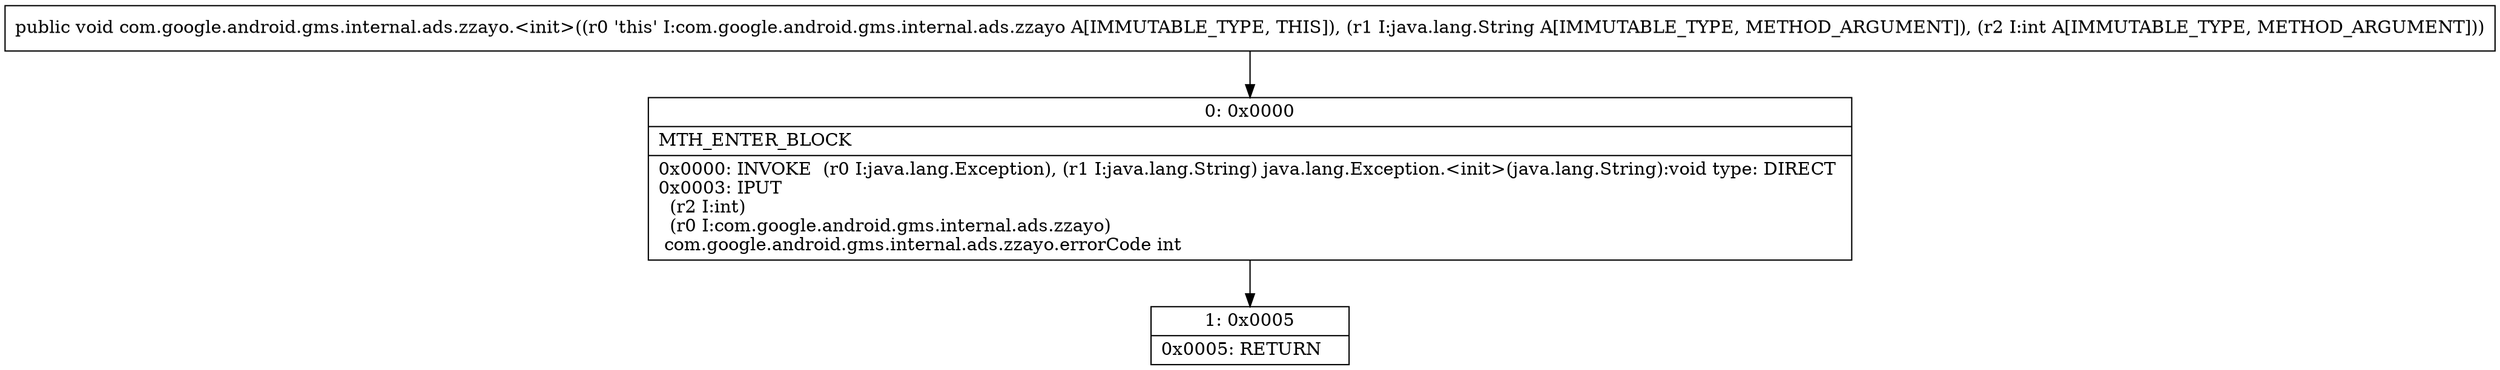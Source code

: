 digraph "CFG forcom.google.android.gms.internal.ads.zzayo.\<init\>(Ljava\/lang\/String;I)V" {
Node_0 [shape=record,label="{0\:\ 0x0000|MTH_ENTER_BLOCK\l|0x0000: INVOKE  (r0 I:java.lang.Exception), (r1 I:java.lang.String) java.lang.Exception.\<init\>(java.lang.String):void type: DIRECT \l0x0003: IPUT  \l  (r2 I:int)\l  (r0 I:com.google.android.gms.internal.ads.zzayo)\l com.google.android.gms.internal.ads.zzayo.errorCode int \l}"];
Node_1 [shape=record,label="{1\:\ 0x0005|0x0005: RETURN   \l}"];
MethodNode[shape=record,label="{public void com.google.android.gms.internal.ads.zzayo.\<init\>((r0 'this' I:com.google.android.gms.internal.ads.zzayo A[IMMUTABLE_TYPE, THIS]), (r1 I:java.lang.String A[IMMUTABLE_TYPE, METHOD_ARGUMENT]), (r2 I:int A[IMMUTABLE_TYPE, METHOD_ARGUMENT])) }"];
MethodNode -> Node_0;
Node_0 -> Node_1;
}

